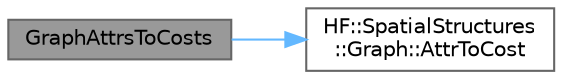 digraph "GraphAttrsToCosts"
{
 // LATEX_PDF_SIZE
  bgcolor="transparent";
  edge [fontname=Helvetica,fontsize=10,labelfontname=Helvetica,labelfontsize=10];
  node [fontname=Helvetica,fontsize=10,shape=box,height=0.2,width=0.4];
  rankdir="LR";
  Node1 [label="GraphAttrsToCosts",height=0.2,width=0.4,color="gray40", fillcolor="grey60", style="filled", fontcolor="black",tooltip="Create a cost in the graph based on a set of node parameters."];
  Node1 -> Node2 [color="steelblue1",style="solid"];
  Node2 [label="HF::SpatialStructures\l::Graph::AttrToCost",height=0.2,width=0.4,color="grey40", fillcolor="white", style="filled",URL="$a01551.html#acb6e9bc04bec84b28043c41c96139b1a",tooltip="Generate edge costs from a set of node attributes."];
}
